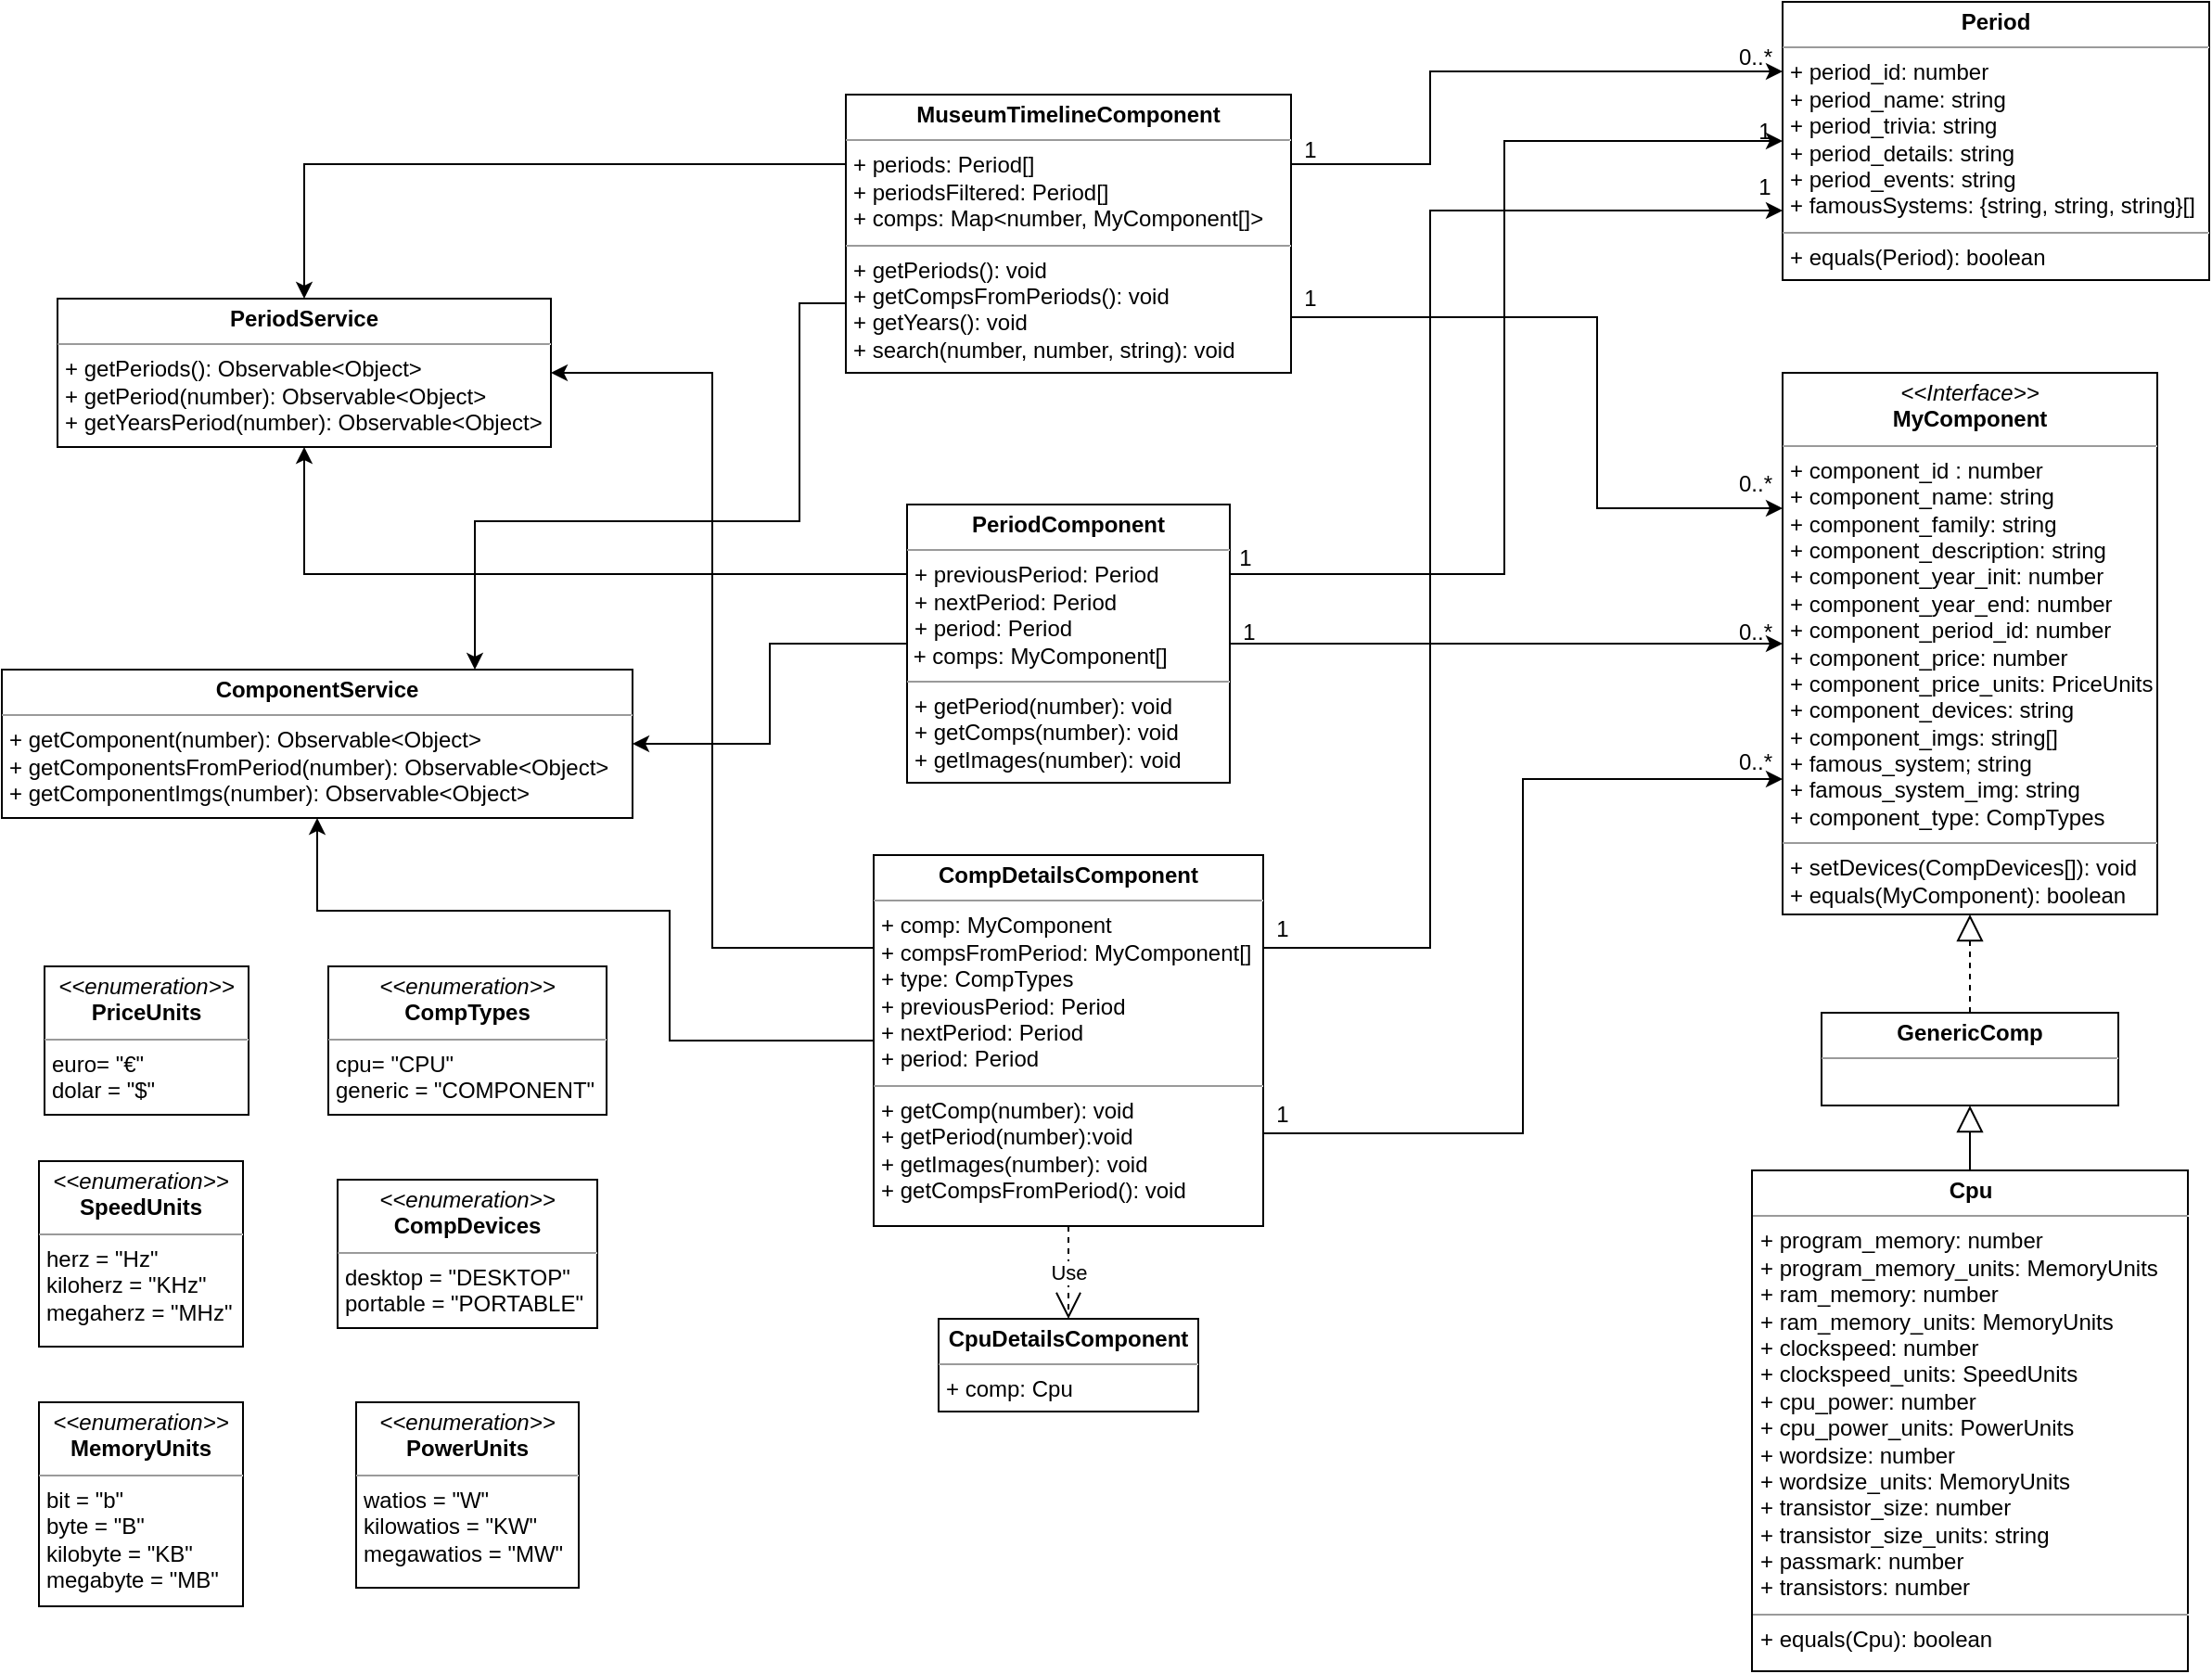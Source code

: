 <mxfile version="18.0.2" type="device"><diagram id="C5RBs43oDa-KdzZeNtuy" name="Page-1"><mxGraphModel dx="2062" dy="1122" grid="1" gridSize="10" guides="1" tooltips="1" connect="1" arrows="1" fold="1" page="1" pageScale="1" pageWidth="827" pageHeight="1169" math="0" shadow="0"><root><mxCell id="WIyWlLk6GJQsqaUBKTNV-0"/><mxCell id="WIyWlLk6GJQsqaUBKTNV-1" parent="WIyWlLk6GJQsqaUBKTNV-0"/><mxCell id="FJSKuB5gMshPoz5gB_gB-0" value="&lt;p style=&quot;margin: 0px ; margin-top: 4px ; text-align: center&quot;&gt;&lt;i&gt;&amp;lt;&amp;lt;Interface&amp;gt;&amp;gt;&lt;/i&gt;&lt;br&gt;&lt;b&gt;MyComponent&lt;/b&gt;&lt;/p&gt;&lt;hr size=&quot;1&quot;&gt;&lt;p style=&quot;margin: 0px ; margin-left: 4px&quot;&gt;+ component_id : number&lt;br&gt;+ component_name: string&lt;/p&gt;&lt;p style=&quot;margin: 0px ; margin-left: 4px&quot;&gt;+ component_family: string&lt;/p&gt;&lt;p style=&quot;margin: 0px ; margin-left: 4px&quot;&gt;+ component_description: string&lt;br&gt;&lt;/p&gt;&lt;p style=&quot;margin: 0px ; margin-left: 4px&quot;&gt;+ component_year_init: number&lt;br&gt;&lt;/p&gt;&lt;p style=&quot;margin: 0px ; margin-left: 4px&quot;&gt;+ component_year_end: number&lt;br&gt;&lt;/p&gt;&lt;p style=&quot;margin: 0px ; margin-left: 4px&quot;&gt;+ component_period_id: number&lt;br&gt;&lt;/p&gt;&lt;p style=&quot;margin: 0px ; margin-left: 4px&quot;&gt;+ component_price: number&lt;br&gt;&lt;/p&gt;&lt;p style=&quot;margin: 0px ; margin-left: 4px&quot;&gt;+ component_price_units: PriceUnits&lt;br&gt;&lt;/p&gt;&lt;p style=&quot;margin: 0px ; margin-left: 4px&quot;&gt;+ component_devices: string&lt;br&gt;&lt;/p&gt;&lt;p style=&quot;margin: 0px ; margin-left: 4px&quot;&gt;+ component_imgs: string[]&lt;br&gt;&lt;/p&gt;&lt;p style=&quot;margin: 0px ; margin-left: 4px&quot;&gt;+ famous_system; string&lt;br&gt;&lt;/p&gt;&lt;p style=&quot;margin: 0px ; margin-left: 4px&quot;&gt;+ famous_system_img: string&lt;/p&gt;&lt;p style=&quot;margin: 0px ; margin-left: 4px&quot;&gt;+ component_type: CompTypes&lt;br&gt;&lt;/p&gt;&lt;hr size=&quot;1&quot;&gt;&lt;p style=&quot;margin: 0px ; margin-left: 4px&quot;&gt;+ setDevices(CompDevices[]): void&lt;br&gt;+ equals(MyComponent): boolean&lt;/p&gt;" style="verticalAlign=top;align=left;overflow=fill;fontSize=12;fontFamily=Helvetica;html=1;" parent="WIyWlLk6GJQsqaUBKTNV-1" vertex="1"><mxGeometry x="1010" y="250" width="202" height="292" as="geometry"/></mxCell><mxCell id="FJSKuB5gMshPoz5gB_gB-4" value="&lt;p style=&quot;margin: 0px ; margin-top: 4px ; text-align: center&quot;&gt;&lt;i&gt;&amp;lt;&amp;lt;enumeration&amp;gt;&amp;gt;&lt;/i&gt;&lt;br&gt;&lt;b&gt;CompDevices&lt;/b&gt;&lt;/p&gt;&lt;hr size=&quot;1&quot;&gt;&lt;p style=&quot;margin: 0px ; margin-left: 4px&quot;&gt;desktop = &quot;DESKTOP&quot;&lt;/p&gt;&lt;p style=&quot;margin: 0px ; margin-left: 4px&quot;&gt;portable = &quot;PORTABLE&quot;&lt;/p&gt;" style="verticalAlign=top;align=left;overflow=fill;fontSize=12;fontFamily=Helvetica;html=1;" parent="WIyWlLk6GJQsqaUBKTNV-1" vertex="1"><mxGeometry x="231" y="685" width="140" height="80" as="geometry"/></mxCell><mxCell id="FJSKuB5gMshPoz5gB_gB-5" value="&lt;p style=&quot;margin: 0px ; margin-top: 4px ; text-align: center&quot;&gt;&lt;i&gt;&amp;lt;&amp;lt;enumeration&amp;gt;&amp;gt;&lt;/i&gt;&lt;br&gt;&lt;b&gt;CompTypes&lt;/b&gt;&lt;/p&gt;&lt;hr size=&quot;1&quot;&gt;&lt;p style=&quot;margin: 0px ; margin-left: 4px&quot;&gt;cpu= &quot;CPU&quot;&lt;/p&gt;&lt;p style=&quot;margin: 0px ; margin-left: 4px&quot;&gt;generic = &quot;COMPONENT&quot;&lt;/p&gt;" style="verticalAlign=top;align=left;overflow=fill;fontSize=12;fontFamily=Helvetica;html=1;" parent="WIyWlLk6GJQsqaUBKTNV-1" vertex="1"><mxGeometry x="226" y="570" width="150" height="80" as="geometry"/></mxCell><mxCell id="FJSKuB5gMshPoz5gB_gB-6" value="&lt;p style=&quot;margin: 0px ; margin-top: 4px ; text-align: center&quot;&gt;&lt;i&gt;&amp;lt;&amp;lt;enumeration&amp;gt;&amp;gt;&lt;/i&gt;&lt;br&gt;&lt;b&gt;MemoryUnits&lt;/b&gt;&lt;/p&gt;&lt;hr size=&quot;1&quot;&gt;&lt;p style=&quot;margin: 0px ; margin-left: 4px&quot;&gt;bit = &quot;b&quot;&lt;/p&gt;&lt;p style=&quot;margin: 0px ; margin-left: 4px&quot;&gt;byte = &quot;B&quot;&lt;/p&gt;&lt;p style=&quot;margin: 0px ; margin-left: 4px&quot;&gt;kilobyte = &quot;KB&quot;&lt;/p&gt;&lt;p style=&quot;margin: 0px ; margin-left: 4px&quot;&gt;megabyte = &quot;MB&quot;&lt;/p&gt;" style="verticalAlign=top;align=left;overflow=fill;fontSize=12;fontFamily=Helvetica;html=1;" parent="WIyWlLk6GJQsqaUBKTNV-1" vertex="1"><mxGeometry x="70" y="805" width="110" height="110" as="geometry"/></mxCell><mxCell id="FJSKuB5gMshPoz5gB_gB-7" value="&lt;p style=&quot;margin: 0px ; margin-top: 4px ; text-align: center&quot;&gt;&lt;i&gt;&amp;lt;&amp;lt;enumeration&amp;gt;&amp;gt;&lt;/i&gt;&lt;br&gt;&lt;b&gt;SpeedUnits&lt;/b&gt;&lt;/p&gt;&lt;hr size=&quot;1&quot;&gt;&lt;p style=&quot;margin: 0px ; margin-left: 4px&quot;&gt;herz = &quot;Hz&quot;&lt;/p&gt;&lt;p style=&quot;margin: 0px ; margin-left: 4px&quot;&gt;kiloherz = &quot;KHz&quot;&lt;/p&gt;&lt;p style=&quot;margin: 0px ; margin-left: 4px&quot;&gt;megaherz = &quot;MHz&quot;&lt;/p&gt;" style="verticalAlign=top;align=left;overflow=fill;fontSize=12;fontFamily=Helvetica;html=1;" parent="WIyWlLk6GJQsqaUBKTNV-1" vertex="1"><mxGeometry x="70" y="675" width="110" height="100" as="geometry"/></mxCell><mxCell id="FJSKuB5gMshPoz5gB_gB-8" value="&lt;p style=&quot;margin: 0px ; margin-top: 4px ; text-align: center&quot;&gt;&lt;i&gt;&amp;lt;&amp;lt;enumeration&amp;gt;&amp;gt;&lt;/i&gt;&lt;br&gt;&lt;b&gt;PowerUnits&lt;/b&gt;&lt;/p&gt;&lt;hr size=&quot;1&quot;&gt;&lt;p style=&quot;margin: 0px ; margin-left: 4px&quot;&gt;watios = &quot;W&quot;&lt;/p&gt;&lt;p style=&quot;margin: 0px ; margin-left: 4px&quot;&gt;kilowatios = &quot;KW&quot;&lt;/p&gt;&lt;p style=&quot;margin: 0px ; margin-left: 4px&quot;&gt;megawatios = &quot;MW&quot;&lt;/p&gt;" style="verticalAlign=top;align=left;overflow=fill;fontSize=12;fontFamily=Helvetica;html=1;" parent="WIyWlLk6GJQsqaUBKTNV-1" vertex="1"><mxGeometry x="241" y="805" width="120" height="100" as="geometry"/></mxCell><mxCell id="FJSKuB5gMshPoz5gB_gB-9" value="&lt;p style=&quot;margin: 0px ; margin-top: 4px ; text-align: center&quot;&gt;&lt;i&gt;&amp;lt;&amp;lt;enumeration&amp;gt;&amp;gt;&lt;/i&gt;&lt;br&gt;&lt;b&gt;PriceUnits&lt;/b&gt;&lt;/p&gt;&lt;hr size=&quot;1&quot;&gt;&lt;p style=&quot;margin: 0px ; margin-left: 4px&quot;&gt;euro= &quot;€&lt;span&gt;&quot;&lt;/span&gt;&lt;/p&gt;&lt;p style=&quot;margin: 0px ; margin-left: 4px&quot;&gt;dolar = &quot;$&quot;&lt;/p&gt;" style="verticalAlign=top;align=left;overflow=fill;fontSize=12;fontFamily=Helvetica;html=1;" parent="WIyWlLk6GJQsqaUBKTNV-1" vertex="1"><mxGeometry x="73" y="570" width="110" height="80" as="geometry"/></mxCell><mxCell id="FJSKuB5gMshPoz5gB_gB-10" value="" style="endArrow=block;dashed=1;endFill=0;endSize=12;html=1;rounded=0;entryX=0.5;entryY=1;entryDx=0;entryDy=0;exitX=0.5;exitY=0;exitDx=0;exitDy=0;edgeStyle=orthogonalEdgeStyle;" parent="WIyWlLk6GJQsqaUBKTNV-1" source="FJSKuB5gMshPoz5gB_gB-11" target="FJSKuB5gMshPoz5gB_gB-0" edge="1"><mxGeometry width="160" relative="1" as="geometry"><mxPoint x="1531" y="482" as="sourcePoint"/><mxPoint x="1588" y="482" as="targetPoint"/></mxGeometry></mxCell><mxCell id="FJSKuB5gMshPoz5gB_gB-11" value="&lt;p style=&quot;margin: 0px ; margin-top: 4px ; text-align: center&quot;&gt;&lt;b&gt;GenericComp&lt;/b&gt;&lt;/p&gt;&lt;hr size=&quot;1&quot;&gt;&lt;p style=&quot;margin: 0px ; margin-left: 4px&quot;&gt;&lt;/p&gt;&lt;p style=&quot;margin: 0px ; margin-left: 4px&quot;&gt;&lt;br&gt;&lt;/p&gt;" style="verticalAlign=top;align=left;overflow=fill;fontSize=12;fontFamily=Helvetica;html=1;" parent="WIyWlLk6GJQsqaUBKTNV-1" vertex="1"><mxGeometry x="1031" y="595" width="160" height="50" as="geometry"/></mxCell><mxCell id="FJSKuB5gMshPoz5gB_gB-15" value="&lt;p style=&quot;margin: 0px ; margin-top: 4px ; text-align: center&quot;&gt;&lt;b&gt;Cpu&lt;/b&gt;&lt;/p&gt;&lt;hr size=&quot;1&quot;&gt;&lt;p style=&quot;margin: 0px ; margin-left: 4px&quot;&gt;+&amp;nbsp;&lt;span&gt;program_memory: number&lt;/span&gt;&lt;/p&gt;&lt;p style=&quot;margin: 0px ; margin-left: 4px&quot;&gt;+ program_memory_units: MemoryUnits&lt;/p&gt;&lt;p style=&quot;margin: 0px ; margin-left: 4px&quot;&gt;+ ram_memory: number&lt;/p&gt;&lt;p style=&quot;margin: 0px ; margin-left: 4px&quot;&gt;+ ram_memory_units: MemoryUnits&lt;/p&gt;&lt;p style=&quot;margin: 0px ; margin-left: 4px&quot;&gt;+ clockspeed: number&lt;/p&gt;&lt;p style=&quot;margin: 0px ; margin-left: 4px&quot;&gt;+ clockspeed_units: SpeedUnits&lt;/p&gt;&lt;p style=&quot;margin: 0px ; margin-left: 4px&quot;&gt;+ cpu_power: number&lt;/p&gt;&lt;p style=&quot;margin: 0px ; margin-left: 4px&quot;&gt;+ cpu_power_units: PowerUnits&lt;/p&gt;&lt;p style=&quot;margin: 0px ; margin-left: 4px&quot;&gt;+ wordsize: number&lt;/p&gt;&lt;p style=&quot;margin: 0px ; margin-left: 4px&quot;&gt;+ wordsize_units: MemoryUnits&lt;/p&gt;&lt;p style=&quot;margin: 0px ; margin-left: 4px&quot;&gt;+ transistor_size: number&lt;/p&gt;&lt;p style=&quot;margin: 0px ; margin-left: 4px&quot;&gt;+ transistor_size_units: string&lt;/p&gt;&lt;p style=&quot;margin: 0px ; margin-left: 4px&quot;&gt;+ passmark: number&lt;/p&gt;&lt;p style=&quot;margin: 0px ; margin-left: 4px&quot;&gt;+ transistors: number&lt;/p&gt;&lt;hr size=&quot;1&quot;&gt;&lt;p style=&quot;margin: 0px ; margin-left: 4px&quot;&gt;+ equals(Cpu): boolean&lt;/p&gt;" style="verticalAlign=top;align=left;overflow=fill;fontSize=12;fontFamily=Helvetica;html=1;" parent="WIyWlLk6GJQsqaUBKTNV-1" vertex="1"><mxGeometry x="993.5" y="680" width="235" height="270" as="geometry"/></mxCell><mxCell id="FJSKuB5gMshPoz5gB_gB-18" value="" style="endArrow=block;endFill=0;endSize=12;html=1;rounded=0;entryX=0.5;entryY=1;entryDx=0;entryDy=0;exitX=0.5;exitY=0;exitDx=0;exitDy=0;edgeStyle=orthogonalEdgeStyle;" parent="WIyWlLk6GJQsqaUBKTNV-1" source="FJSKuB5gMshPoz5gB_gB-15" target="FJSKuB5gMshPoz5gB_gB-11" edge="1"><mxGeometry width="160" relative="1" as="geometry"><mxPoint x="1518" y="550" as="sourcePoint"/><mxPoint x="1678" y="550" as="targetPoint"/></mxGeometry></mxCell><mxCell id="FJSKuB5gMshPoz5gB_gB-19" value="&lt;p style=&quot;margin: 0px ; margin-top: 4px ; text-align: center&quot;&gt;&lt;b&gt;Period&lt;/b&gt;&lt;/p&gt;&lt;hr size=&quot;1&quot;&gt;&lt;p style=&quot;margin: 0px ; margin-left: 4px&quot;&gt;+&amp;nbsp;&lt;span&gt;period_id: number&lt;/span&gt;&lt;/p&gt;&lt;p style=&quot;margin: 0px ; margin-left: 4px&quot;&gt;+ period_name: string&lt;/p&gt;&lt;p style=&quot;margin: 0px ; margin-left: 4px&quot;&gt;+ period_trivia: string&lt;/p&gt;&lt;p style=&quot;margin: 0px ; margin-left: 4px&quot;&gt;+ period_details: string&lt;/p&gt;&lt;p style=&quot;margin: 0px ; margin-left: 4px&quot;&gt;+ period_events: string&lt;/p&gt;&lt;p style=&quot;margin: 0px ; margin-left: 4px&quot;&gt;+ famousSystems: {string, string, string}[]&lt;/p&gt;&lt;hr size=&quot;1&quot;&gt;&lt;p style=&quot;margin: 0px ; margin-left: 4px&quot;&gt;+ equals(Period): boolean&lt;/p&gt;" style="verticalAlign=top;align=left;overflow=fill;fontSize=12;fontFamily=Helvetica;html=1;" parent="WIyWlLk6GJQsqaUBKTNV-1" vertex="1"><mxGeometry x="1010" y="50" width="230" height="150" as="geometry"/></mxCell><mxCell id="RoRRnT49jmrQHKoUtoao-43" style="edgeStyle=orthogonalEdgeStyle;rounded=0;orthogonalLoop=1;jettySize=auto;html=1;exitX=1;exitY=0.75;exitDx=0;exitDy=0;entryX=0;entryY=0.75;entryDx=0;entryDy=0;" parent="WIyWlLk6GJQsqaUBKTNV-1" source="RoRRnT49jmrQHKoUtoao-0" target="FJSKuB5gMshPoz5gB_gB-0" edge="1"><mxGeometry relative="1" as="geometry"/></mxCell><mxCell id="RoRRnT49jmrQHKoUtoao-51" style="edgeStyle=orthogonalEdgeStyle;rounded=0;orthogonalLoop=1;jettySize=auto;html=1;exitX=1;exitY=0.25;exitDx=0;exitDy=0;entryX=0;entryY=0.75;entryDx=0;entryDy=0;" parent="WIyWlLk6GJQsqaUBKTNV-1" source="RoRRnT49jmrQHKoUtoao-0" target="FJSKuB5gMshPoz5gB_gB-19" edge="1"><mxGeometry relative="1" as="geometry"><Array as="points"><mxPoint x="820" y="560"/><mxPoint x="820" y="163"/></Array></mxGeometry></mxCell><mxCell id="RoRRnT49jmrQHKoUtoao-54" style="edgeStyle=orthogonalEdgeStyle;rounded=0;orthogonalLoop=1;jettySize=auto;html=1;exitX=0;exitY=0.25;exitDx=0;exitDy=0;entryX=1;entryY=0.5;entryDx=0;entryDy=0;" parent="WIyWlLk6GJQsqaUBKTNV-1" source="RoRRnT49jmrQHKoUtoao-0" target="RoRRnT49jmrQHKoUtoao-6" edge="1"><mxGeometry relative="1" as="geometry"/></mxCell><mxCell id="RoRRnT49jmrQHKoUtoao-57" style="edgeStyle=orthogonalEdgeStyle;rounded=0;orthogonalLoop=1;jettySize=auto;html=1;exitX=0;exitY=0.5;exitDx=0;exitDy=0;entryX=0.5;entryY=1;entryDx=0;entryDy=0;" parent="WIyWlLk6GJQsqaUBKTNV-1" source="RoRRnT49jmrQHKoUtoao-0" target="RoRRnT49jmrQHKoUtoao-5" edge="1"><mxGeometry relative="1" as="geometry"><Array as="points"><mxPoint x="410" y="610"/><mxPoint x="410" y="540"/><mxPoint x="220" y="540"/></Array></mxGeometry></mxCell><mxCell id="RoRRnT49jmrQHKoUtoao-0" value="&lt;p style=&quot;margin:0px;margin-top:4px;text-align:center;&quot;&gt;&lt;b&gt;CompDetailsComponent&lt;/b&gt;&lt;/p&gt;&lt;hr size=&quot;1&quot;&gt;&lt;p style=&quot;margin:0px;margin-left:4px;&quot;&gt;+ comp: MyComponent&lt;/p&gt;&lt;p style=&quot;margin:0px;margin-left:4px;&quot;&gt;+ compsFromPeriod: MyComponent[]&lt;/p&gt;&lt;p style=&quot;margin:0px;margin-left:4px;&quot;&gt;+ type: CompTypes&lt;/p&gt;&lt;p style=&quot;margin:0px;margin-left:4px;&quot;&gt;+ previousPeriod: Period&lt;/p&gt;&lt;p style=&quot;margin:0px;margin-left:4px;&quot;&gt;+ nextPeriod: Period&lt;/p&gt;&lt;p style=&quot;margin:0px;margin-left:4px;&quot;&gt;+ period: Period&lt;/p&gt;&lt;hr size=&quot;1&quot;&gt;&lt;p style=&quot;margin:0px;margin-left:4px;&quot;&gt;+ getComp(number): void&lt;/p&gt;&lt;p style=&quot;margin:0px;margin-left:4px;&quot;&gt;+ getPeriod(number):void&lt;/p&gt;&lt;p style=&quot;margin:0px;margin-left:4px;&quot;&gt;+ getImages(number): void&lt;/p&gt;&lt;p style=&quot;margin:0px;margin-left:4px;&quot;&gt;+ getCompsFromPeriod(): void&lt;br&gt;&lt;/p&gt;" style="verticalAlign=top;align=left;overflow=fill;fontSize=12;fontFamily=Helvetica;html=1;" parent="WIyWlLk6GJQsqaUBKTNV-1" vertex="1"><mxGeometry x="520" y="510" width="210" height="200" as="geometry"/></mxCell><mxCell id="RoRRnT49jmrQHKoUtoao-1" value="&lt;p style=&quot;margin:0px;margin-top:4px;text-align:center;&quot;&gt;&lt;b&gt;CpuDetailsComponent&lt;/b&gt;&lt;/p&gt;&lt;hr size=&quot;1&quot;&gt;&lt;p style=&quot;margin:0px;margin-left:4px;&quot;&gt;+ comp: Cpu&lt;/p&gt;&lt;p style=&quot;margin:0px;margin-left:4px;&quot;&gt;&lt;br&gt;&lt;/p&gt;" style="verticalAlign=top;align=left;overflow=fill;fontSize=12;fontFamily=Helvetica;html=1;" parent="WIyWlLk6GJQsqaUBKTNV-1" vertex="1"><mxGeometry x="555" y="760" width="140" height="50" as="geometry"/></mxCell><mxCell id="RoRRnT49jmrQHKoUtoao-35" style="edgeStyle=orthogonalEdgeStyle;rounded=0;orthogonalLoop=1;jettySize=auto;html=1;exitX=1;exitY=0.75;exitDx=0;exitDy=0;entryX=0;entryY=0.25;entryDx=0;entryDy=0;" parent="WIyWlLk6GJQsqaUBKTNV-1" source="RoRRnT49jmrQHKoUtoao-3" target="FJSKuB5gMshPoz5gB_gB-0" edge="1"><mxGeometry relative="1" as="geometry"><Array as="points"><mxPoint x="505" y="213"/><mxPoint x="505" y="220"/><mxPoint x="910" y="220"/><mxPoint x="910" y="323"/></Array></mxGeometry></mxCell><mxCell id="RoRRnT49jmrQHKoUtoao-48" style="edgeStyle=orthogonalEdgeStyle;rounded=0;orthogonalLoop=1;jettySize=auto;html=1;exitX=1;exitY=0.25;exitDx=0;exitDy=0;entryX=0;entryY=0.25;entryDx=0;entryDy=0;" parent="WIyWlLk6GJQsqaUBKTNV-1" source="RoRRnT49jmrQHKoUtoao-3" target="FJSKuB5gMshPoz5gB_gB-19" edge="1"><mxGeometry relative="1" as="geometry"><Array as="points"><mxPoint x="820" y="138"/><mxPoint x="820" y="88"/></Array></mxGeometry></mxCell><mxCell id="RoRRnT49jmrQHKoUtoao-52" style="edgeStyle=orthogonalEdgeStyle;rounded=0;orthogonalLoop=1;jettySize=auto;html=1;exitX=0;exitY=0.25;exitDx=0;exitDy=0;entryX=0.5;entryY=0;entryDx=0;entryDy=0;" parent="WIyWlLk6GJQsqaUBKTNV-1" source="RoRRnT49jmrQHKoUtoao-3" target="RoRRnT49jmrQHKoUtoao-6" edge="1"><mxGeometry relative="1" as="geometry"/></mxCell><mxCell id="RoRRnT49jmrQHKoUtoao-55" style="edgeStyle=orthogonalEdgeStyle;rounded=0;orthogonalLoop=1;jettySize=auto;html=1;exitX=0;exitY=0.75;exitDx=0;exitDy=0;entryX=0.75;entryY=0;entryDx=0;entryDy=0;" parent="WIyWlLk6GJQsqaUBKTNV-1" source="RoRRnT49jmrQHKoUtoao-3" target="RoRRnT49jmrQHKoUtoao-5" edge="1"><mxGeometry relative="1" as="geometry"><Array as="points"><mxPoint x="480" y="213"/><mxPoint x="480" y="330"/><mxPoint x="305" y="330"/></Array></mxGeometry></mxCell><mxCell id="RoRRnT49jmrQHKoUtoao-3" value="&lt;p style=&quot;margin:0px;margin-top:4px;text-align:center;&quot;&gt;&lt;b&gt;MuseumTimelineComponent&lt;/b&gt;&lt;/p&gt;&lt;hr size=&quot;1&quot;&gt;&lt;p style=&quot;margin:0px;margin-left:4px;&quot;&gt;+ periods: Period[]&lt;/p&gt;&lt;p style=&quot;margin:0px;margin-left:4px;&quot;&gt;+ periodsFiltered: Period[]&lt;/p&gt;&lt;p style=&quot;margin:0px;margin-left:4px;&quot;&gt;+ comps: Map&amp;lt;number, MyComponent[]&amp;gt;&lt;/p&gt;&lt;hr size=&quot;1&quot;&gt;&lt;p style=&quot;margin:0px;margin-left:4px;&quot;&gt;+ getPeriods(): void&lt;/p&gt;&lt;p style=&quot;margin:0px;margin-left:4px;&quot;&gt;+ getCompsFromPeriods(): void&lt;/p&gt;&lt;p style=&quot;margin:0px;margin-left:4px;&quot;&gt;+ getYears(): void&lt;/p&gt;&lt;p style=&quot;margin:0px;margin-left:4px;&quot;&gt;+ search(number, number, string): void&lt;/p&gt;" style="verticalAlign=top;align=left;overflow=fill;fontSize=12;fontFamily=Helvetica;html=1;" parent="WIyWlLk6GJQsqaUBKTNV-1" vertex="1"><mxGeometry x="505" y="100" width="240" height="150" as="geometry"/></mxCell><mxCell id="RoRRnT49jmrQHKoUtoao-49" style="edgeStyle=orthogonalEdgeStyle;rounded=0;orthogonalLoop=1;jettySize=auto;html=1;exitX=1;exitY=0.5;exitDx=0;exitDy=0;" parent="WIyWlLk6GJQsqaUBKTNV-1" source="RoRRnT49jmrQHKoUtoao-4" target="FJSKuB5gMshPoz5gB_gB-0" edge="1"><mxGeometry relative="1" as="geometry"/></mxCell><mxCell id="RoRRnT49jmrQHKoUtoao-50" style="edgeStyle=orthogonalEdgeStyle;rounded=0;orthogonalLoop=1;jettySize=auto;html=1;exitX=1;exitY=0.25;exitDx=0;exitDy=0;entryX=0;entryY=0.5;entryDx=0;entryDy=0;" parent="WIyWlLk6GJQsqaUBKTNV-1" source="RoRRnT49jmrQHKoUtoao-4" target="FJSKuB5gMshPoz5gB_gB-19" edge="1"><mxGeometry relative="1" as="geometry"><Array as="points"><mxPoint x="860" y="359"/><mxPoint x="860" y="125"/></Array></mxGeometry></mxCell><mxCell id="RoRRnT49jmrQHKoUtoao-53" style="edgeStyle=orthogonalEdgeStyle;rounded=0;orthogonalLoop=1;jettySize=auto;html=1;exitX=0;exitY=0.25;exitDx=0;exitDy=0;" parent="WIyWlLk6GJQsqaUBKTNV-1" source="RoRRnT49jmrQHKoUtoao-4" target="RoRRnT49jmrQHKoUtoao-6" edge="1"><mxGeometry relative="1" as="geometry"/></mxCell><mxCell id="RoRRnT49jmrQHKoUtoao-56" style="edgeStyle=orthogonalEdgeStyle;rounded=0;orthogonalLoop=1;jettySize=auto;html=1;exitX=0;exitY=0.5;exitDx=0;exitDy=0;entryX=1;entryY=0.5;entryDx=0;entryDy=0;" parent="WIyWlLk6GJQsqaUBKTNV-1" source="RoRRnT49jmrQHKoUtoao-4" target="RoRRnT49jmrQHKoUtoao-5" edge="1"><mxGeometry relative="1" as="geometry"/></mxCell><mxCell id="RoRRnT49jmrQHKoUtoao-4" value="&lt;p style=&quot;margin:0px;margin-top:4px;text-align:center;&quot;&gt;&lt;b&gt;PeriodComponent&lt;/b&gt;&lt;/p&gt;&lt;hr size=&quot;1&quot;&gt;&lt;p style=&quot;margin: 0px 0px 0px 4px;&quot;&gt;+ previousPeriod: Period&lt;/p&gt;&lt;p style=&quot;margin: 0px 0px 0px 4px;&quot;&gt;+ nextPeriod: Period&lt;/p&gt;&lt;p style=&quot;margin: 0px 0px 0px 4px;&quot;&gt;+ period: Period&lt;/p&gt;&lt;div&gt;&amp;nbsp;+ comps: MyComponent[]&lt;/div&gt;&lt;hr size=&quot;1&quot;&gt;&lt;p style=&quot;margin:0px;margin-left:4px;&quot;&gt;+ getPeriod(number): void&lt;/p&gt;&lt;p style=&quot;margin:0px;margin-left:4px;&quot;&gt;+ getComps(number): void&lt;/p&gt;&lt;p style=&quot;margin:0px;margin-left:4px;&quot;&gt;+ getImages(number): void&lt;/p&gt;" style="verticalAlign=top;align=left;overflow=fill;fontSize=12;fontFamily=Helvetica;html=1;" parent="WIyWlLk6GJQsqaUBKTNV-1" vertex="1"><mxGeometry x="538" y="321" width="174" height="150" as="geometry"/></mxCell><mxCell id="RoRRnT49jmrQHKoUtoao-5" value="&lt;p style=&quot;margin:0px;margin-top:4px;text-align:center;&quot;&gt;&lt;b&gt;ComponentService&lt;/b&gt;&lt;/p&gt;&lt;hr size=&quot;1&quot;&gt;&lt;p style=&quot;margin:0px;margin-left:4px;&quot;&gt;&lt;/p&gt;&lt;p style=&quot;margin:0px;margin-left:4px;&quot;&gt;+ getComponent(number): Observable&amp;lt;Object&amp;gt;&lt;/p&gt;&lt;p style=&quot;margin:0px;margin-left:4px;&quot;&gt;+ getComponentsFromPeriod(number): Observable&amp;lt;Object&amp;gt;&lt;/p&gt;&lt;p style=&quot;margin:0px;margin-left:4px;&quot;&gt;+ getComponentImgs(number): Observable&amp;lt;Object&amp;gt;&lt;/p&gt;" style="verticalAlign=top;align=left;overflow=fill;fontSize=12;fontFamily=Helvetica;html=1;" parent="WIyWlLk6GJQsqaUBKTNV-1" vertex="1"><mxGeometry x="50" y="410" width="340" height="80" as="geometry"/></mxCell><mxCell id="RoRRnT49jmrQHKoUtoao-6" value="&lt;p style=&quot;margin:0px;margin-top:4px;text-align:center;&quot;&gt;&lt;b&gt;PeriodService&lt;/b&gt;&lt;/p&gt;&lt;hr size=&quot;1&quot;&gt;&lt;p style=&quot;margin:0px;margin-left:4px;&quot;&gt;&lt;/p&gt;&lt;p style=&quot;margin:0px;margin-left:4px;&quot;&gt;+ getPeriods(): Observable&amp;lt;Object&amp;gt;&lt;/p&gt;&lt;p style=&quot;margin:0px;margin-left:4px;&quot;&gt;+ getPeriod(number): Observable&amp;lt;Object&amp;gt;&lt;/p&gt;&lt;p style=&quot;margin:0px;margin-left:4px;&quot;&gt;+ getYearsPeriod(number): Observable&amp;lt;Object&amp;gt;&lt;/p&gt;" style="verticalAlign=top;align=left;overflow=fill;fontSize=12;fontFamily=Helvetica;html=1;" parent="WIyWlLk6GJQsqaUBKTNV-1" vertex="1"><mxGeometry x="80" y="210" width="266" height="80" as="geometry"/></mxCell><mxCell id="RoRRnT49jmrQHKoUtoao-8" value="Use" style="endArrow=open;endSize=12;dashed=1;html=1;rounded=0;exitX=0.5;exitY=1;exitDx=0;exitDy=0;" parent="WIyWlLk6GJQsqaUBKTNV-1" source="RoRRnT49jmrQHKoUtoao-0" target="RoRRnT49jmrQHKoUtoao-1" edge="1"><mxGeometry width="160" relative="1" as="geometry"><mxPoint x="772" y="530" as="sourcePoint"/><mxPoint x="932" y="530" as="targetPoint"/></mxGeometry></mxCell><mxCell id="RoRRnT49jmrQHKoUtoao-27" value="1" style="text;html=1;align=center;verticalAlign=middle;resizable=0;points=[];autosize=1;strokeColor=none;fillColor=none;" parent="WIyWlLk6GJQsqaUBKTNV-1" vertex="1"><mxGeometry x="745" y="200" width="20" height="20" as="geometry"/></mxCell><mxCell id="RoRRnT49jmrQHKoUtoao-28" value="0..*" style="text;html=1;align=center;verticalAlign=middle;resizable=0;points=[];autosize=1;strokeColor=none;fillColor=none;" parent="WIyWlLk6GJQsqaUBKTNV-1" vertex="1"><mxGeometry x="980" y="70" width="30" height="20" as="geometry"/></mxCell><mxCell id="RoRRnT49jmrQHKoUtoao-30" value="1" style="text;html=1;align=center;verticalAlign=middle;resizable=0;points=[];autosize=1;strokeColor=none;fillColor=none;" parent="WIyWlLk6GJQsqaUBKTNV-1" vertex="1"><mxGeometry x="712" y="380" width="20" height="20" as="geometry"/></mxCell><mxCell id="RoRRnT49jmrQHKoUtoao-31" value="1" style="text;html=1;align=center;verticalAlign=middle;resizable=0;points=[];autosize=1;strokeColor=none;fillColor=none;" parent="WIyWlLk6GJQsqaUBKTNV-1" vertex="1"><mxGeometry x="990" y="140" width="20" height="20" as="geometry"/></mxCell><mxCell id="RoRRnT49jmrQHKoUtoao-33" value="1" style="text;html=1;align=center;verticalAlign=middle;resizable=0;points=[];autosize=1;strokeColor=none;fillColor=none;" parent="WIyWlLk6GJQsqaUBKTNV-1" vertex="1"><mxGeometry x="710" y="340" width="20" height="20" as="geometry"/></mxCell><mxCell id="RoRRnT49jmrQHKoUtoao-34" value="1" style="text;html=1;align=center;verticalAlign=middle;resizable=0;points=[];autosize=1;strokeColor=none;fillColor=none;" parent="WIyWlLk6GJQsqaUBKTNV-1" vertex="1"><mxGeometry x="990" y="110" width="20" height="20" as="geometry"/></mxCell><mxCell id="RoRRnT49jmrQHKoUtoao-36" value="1" style="text;html=1;align=center;verticalAlign=middle;resizable=0;points=[];autosize=1;strokeColor=none;fillColor=none;" parent="WIyWlLk6GJQsqaUBKTNV-1" vertex="1"><mxGeometry x="745" y="120" width="20" height="20" as="geometry"/></mxCell><mxCell id="RoRRnT49jmrQHKoUtoao-37" value="0..*" style="text;html=1;align=center;verticalAlign=middle;resizable=0;points=[];autosize=1;strokeColor=none;fillColor=none;" parent="WIyWlLk6GJQsqaUBKTNV-1" vertex="1"><mxGeometry x="980" y="300" width="30" height="20" as="geometry"/></mxCell><mxCell id="RoRRnT49jmrQHKoUtoao-41" value="1" style="text;html=1;align=center;verticalAlign=middle;resizable=0;points=[];autosize=1;strokeColor=none;fillColor=none;" parent="WIyWlLk6GJQsqaUBKTNV-1" vertex="1"><mxGeometry x="730" y="540" width="20" height="20" as="geometry"/></mxCell><mxCell id="RoRRnT49jmrQHKoUtoao-42" value="0..*" style="text;html=1;align=center;verticalAlign=middle;resizable=0;points=[];autosize=1;strokeColor=none;fillColor=none;" parent="WIyWlLk6GJQsqaUBKTNV-1" vertex="1"><mxGeometry x="980" y="380" width="30" height="20" as="geometry"/></mxCell><mxCell id="RoRRnT49jmrQHKoUtoao-44" value="1" style="text;html=1;align=center;verticalAlign=middle;resizable=0;points=[];autosize=1;strokeColor=none;fillColor=none;" parent="WIyWlLk6GJQsqaUBKTNV-1" vertex="1"><mxGeometry x="730" y="640" width="20" height="20" as="geometry"/></mxCell><mxCell id="RoRRnT49jmrQHKoUtoao-45" value="0..*" style="text;html=1;align=center;verticalAlign=middle;resizable=0;points=[];autosize=1;strokeColor=none;fillColor=none;" parent="WIyWlLk6GJQsqaUBKTNV-1" vertex="1"><mxGeometry x="980" y="450" width="30" height="20" as="geometry"/></mxCell></root></mxGraphModel></diagram></mxfile>